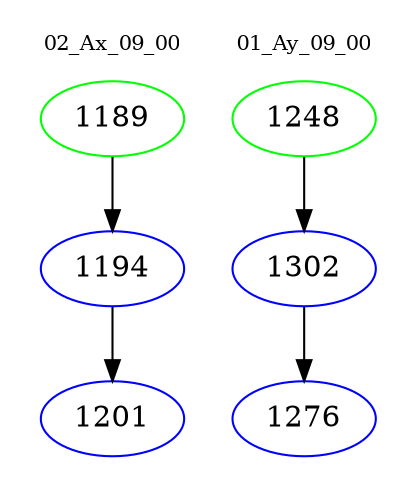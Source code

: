 digraph{
subgraph cluster_0 {
color = white
label = "02_Ax_09_00";
fontsize=10;
T0_1189 [label="1189", color="green"]
T0_1189 -> T0_1194 [color="black"]
T0_1194 [label="1194", color="blue"]
T0_1194 -> T0_1201 [color="black"]
T0_1201 [label="1201", color="blue"]
}
subgraph cluster_1 {
color = white
label = "01_Ay_09_00";
fontsize=10;
T1_1248 [label="1248", color="green"]
T1_1248 -> T1_1302 [color="black"]
T1_1302 [label="1302", color="blue"]
T1_1302 -> T1_1276 [color="black"]
T1_1276 [label="1276", color="blue"]
}
}
